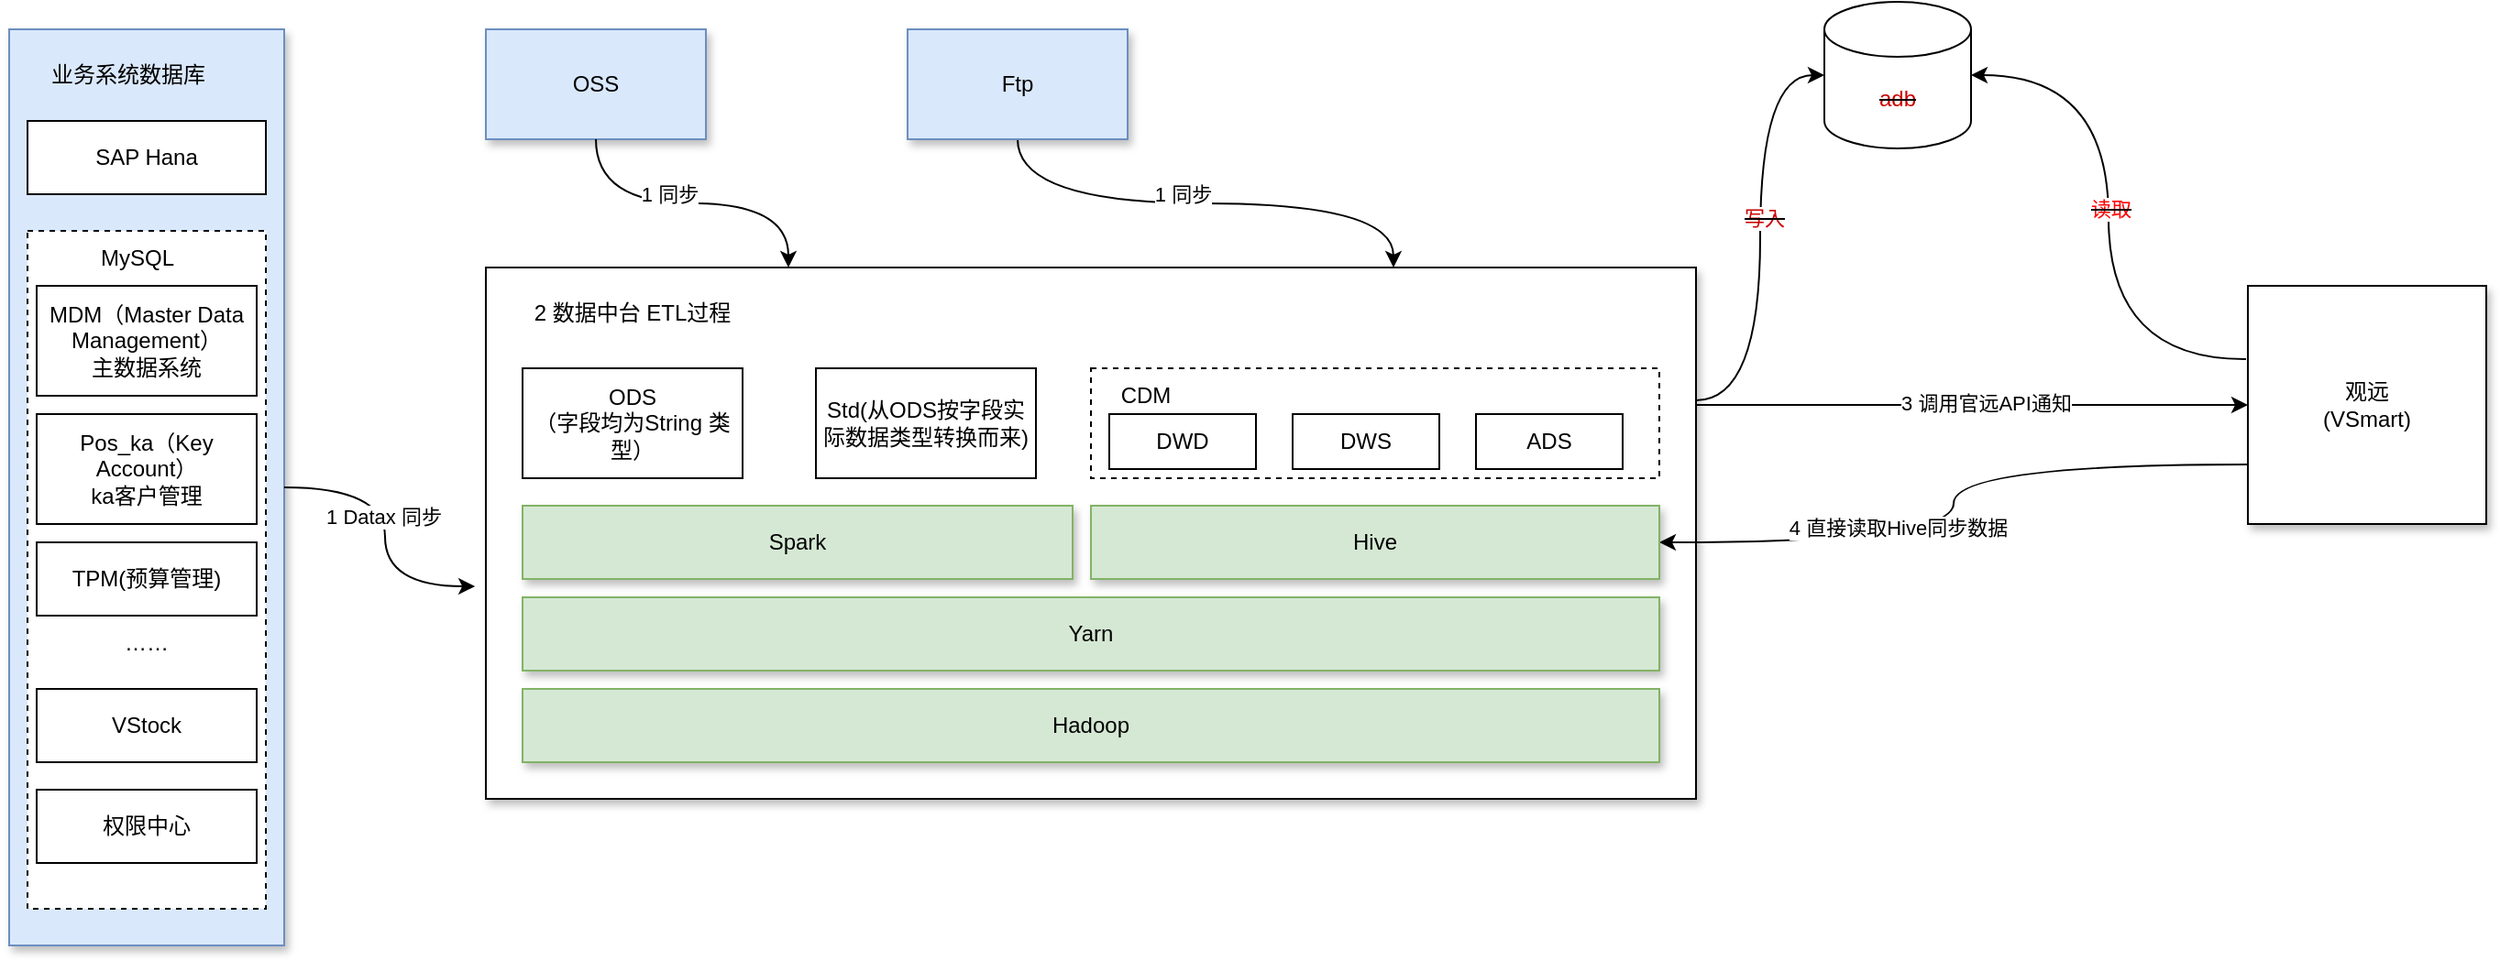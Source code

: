 <mxfile version="22.1.22" type="github">
  <diagram name="第 1 页" id="-EShnu_tk9d9TIDoHzpz">
    <mxGraphModel dx="1222" dy="686" grid="1" gridSize="10" guides="1" tooltips="1" connect="1" arrows="1" fold="1" page="1" pageScale="1" pageWidth="827" pageHeight="1169" math="0" shadow="0">
      <root>
        <mxCell id="0" />
        <mxCell id="1" parent="0" />
        <mxCell id="OW2NwJiljSmGnzwjPQtV-1" value="" style="rounded=0;whiteSpace=wrap;html=1;fillColor=#dae8fc;strokeColor=#6c8ebf;shadow=1;" parent="1" vertex="1">
          <mxGeometry x="20" y="150" width="150" height="500" as="geometry" />
        </mxCell>
        <mxCell id="OW2NwJiljSmGnzwjPQtV-2" value="业务系统数据库" style="text;strokeColor=none;align=center;fillColor=none;html=1;verticalAlign=middle;whiteSpace=wrap;rounded=0;" parent="1" vertex="1">
          <mxGeometry x="40" y="160" width="90" height="30" as="geometry" />
        </mxCell>
        <mxCell id="OW2NwJiljSmGnzwjPQtV-5" value="SAP Hana" style="rounded=0;whiteSpace=wrap;html=1;" parent="1" vertex="1">
          <mxGeometry x="30" y="200" width="130" height="40" as="geometry" />
        </mxCell>
        <mxCell id="OW2NwJiljSmGnzwjPQtV-6" value="" style="rounded=0;whiteSpace=wrap;html=1;dashed=1;" parent="1" vertex="1">
          <mxGeometry x="30" y="260" width="130" height="370" as="geometry" />
        </mxCell>
        <mxCell id="OW2NwJiljSmGnzwjPQtV-7" value="MySQL" style="text;strokeColor=none;align=center;fillColor=none;html=1;verticalAlign=middle;whiteSpace=wrap;rounded=0;" parent="1" vertex="1">
          <mxGeometry x="60" y="260" width="60" height="30" as="geometry" />
        </mxCell>
        <mxCell id="OW2NwJiljSmGnzwjPQtV-4" value="MDM（Master Data Management）&lt;br&gt;主数据系统" style="rounded=0;whiteSpace=wrap;html=1;" parent="1" vertex="1">
          <mxGeometry x="35" y="290" width="120" height="60" as="geometry" />
        </mxCell>
        <mxCell id="OW2NwJiljSmGnzwjPQtV-9" value="Pos_ka（Key Account）&lt;br&gt;ka客户管理" style="rounded=0;whiteSpace=wrap;html=1;" parent="1" vertex="1">
          <mxGeometry x="35" y="360" width="120" height="60" as="geometry" />
        </mxCell>
        <mxCell id="OW2NwJiljSmGnzwjPQtV-10" value="TPM(预算管理)" style="rounded=0;whiteSpace=wrap;html=1;" parent="1" vertex="1">
          <mxGeometry x="35" y="430" width="120" height="40" as="geometry" />
        </mxCell>
        <mxCell id="OW2NwJiljSmGnzwjPQtV-11" value="……" style="text;strokeColor=none;align=center;fillColor=none;html=1;verticalAlign=middle;whiteSpace=wrap;rounded=0;" parent="1" vertex="1">
          <mxGeometry x="65" y="470" width="60" height="30" as="geometry" />
        </mxCell>
        <mxCell id="OW2NwJiljSmGnzwjPQtV-12" value="VStock" style="rounded=0;whiteSpace=wrap;html=1;" parent="1" vertex="1">
          <mxGeometry x="35" y="510" width="120" height="40" as="geometry" />
        </mxCell>
        <mxCell id="OW2NwJiljSmGnzwjPQtV-48" style="edgeStyle=orthogonalEdgeStyle;rounded=0;orthogonalLoop=1;jettySize=auto;html=1;entryX=0;entryY=0.5;entryDx=0;entryDy=0;" parent="1" source="OW2NwJiljSmGnzwjPQtV-13" target="OW2NwJiljSmGnzwjPQtV-38" edge="1">
          <mxGeometry relative="1" as="geometry">
            <Array as="points">
              <mxPoint x="1020" y="355" />
              <mxPoint x="1020" y="355" />
            </Array>
          </mxGeometry>
        </mxCell>
        <mxCell id="OW2NwJiljSmGnzwjPQtV-49" value="3 调用官远API通知" style="edgeLabel;html=1;align=center;verticalAlign=middle;resizable=0;points=[];" parent="OW2NwJiljSmGnzwjPQtV-48" vertex="1" connectable="0">
          <mxGeometry x="0.05" y="1" relative="1" as="geometry">
            <mxPoint as="offset" />
          </mxGeometry>
        </mxCell>
        <mxCell id="OW2NwJiljSmGnzwjPQtV-13" value="" style="rounded=0;whiteSpace=wrap;html=1;shadow=1;" parent="1" vertex="1">
          <mxGeometry x="280" y="280" width="660" height="290" as="geometry" />
        </mxCell>
        <mxCell id="OW2NwJiljSmGnzwjPQtV-14" style="edgeStyle=orthogonalEdgeStyle;rounded=0;orthogonalLoop=1;jettySize=auto;html=1;entryX=-0.009;entryY=0.6;entryDx=0;entryDy=0;entryPerimeter=0;curved=1;" parent="1" source="OW2NwJiljSmGnzwjPQtV-1" target="OW2NwJiljSmGnzwjPQtV-13" edge="1">
          <mxGeometry relative="1" as="geometry" />
        </mxCell>
        <mxCell id="OW2NwJiljSmGnzwjPQtV-31" value="1 Datax 同步" style="edgeLabel;html=1;align=center;verticalAlign=middle;resizable=0;points=[];" parent="OW2NwJiljSmGnzwjPQtV-14" vertex="1" connectable="0">
          <mxGeometry x="-0.105" y="-1" relative="1" as="geometry">
            <mxPoint as="offset" />
          </mxGeometry>
        </mxCell>
        <mxCell id="OW2NwJiljSmGnzwjPQtV-16" value="OSS" style="rounded=0;whiteSpace=wrap;html=1;fillColor=#dae8fc;strokeColor=#6c8ebf;shadow=1;" parent="1" vertex="1">
          <mxGeometry x="280" y="150" width="120" height="60" as="geometry" />
        </mxCell>
        <mxCell id="OW2NwJiljSmGnzwjPQtV-19" style="edgeStyle=orthogonalEdgeStyle;rounded=0;orthogonalLoop=1;jettySize=auto;html=1;entryX=0.75;entryY=0;entryDx=0;entryDy=0;curved=1;" parent="1" source="OW2NwJiljSmGnzwjPQtV-17" target="OW2NwJiljSmGnzwjPQtV-13" edge="1">
          <mxGeometry relative="1" as="geometry" />
        </mxCell>
        <mxCell id="OW2NwJiljSmGnzwjPQtV-33" value="1 同步" style="edgeLabel;html=1;align=center;verticalAlign=middle;resizable=0;points=[];" parent="OW2NwJiljSmGnzwjPQtV-19" vertex="1" connectable="0">
          <mxGeometry x="-0.236" relative="1" as="geometry">
            <mxPoint x="20" y="-5" as="offset" />
          </mxGeometry>
        </mxCell>
        <mxCell id="OW2NwJiljSmGnzwjPQtV-17" value="Ftp" style="rounded=0;whiteSpace=wrap;html=1;fillColor=#dae8fc;strokeColor=#6c8ebf;shadow=1;" parent="1" vertex="1">
          <mxGeometry x="510" y="150" width="120" height="60" as="geometry" />
        </mxCell>
        <mxCell id="OW2NwJiljSmGnzwjPQtV-18" style="edgeStyle=orthogonalEdgeStyle;rounded=0;orthogonalLoop=1;jettySize=auto;html=1;entryX=0.25;entryY=0;entryDx=0;entryDy=0;curved=1;" parent="1" source="OW2NwJiljSmGnzwjPQtV-16" target="OW2NwJiljSmGnzwjPQtV-13" edge="1">
          <mxGeometry relative="1" as="geometry" />
        </mxCell>
        <mxCell id="OW2NwJiljSmGnzwjPQtV-32" value="1 同步" style="edgeLabel;html=1;align=center;verticalAlign=middle;resizable=0;points=[];" parent="OW2NwJiljSmGnzwjPQtV-18" vertex="1" connectable="0">
          <mxGeometry x="-0.029" y="-2" relative="1" as="geometry">
            <mxPoint x="-10" y="-7" as="offset" />
          </mxGeometry>
        </mxCell>
        <mxCell id="OW2NwJiljSmGnzwjPQtV-20" value="ODS&lt;br&gt;（字段均为String 类型）" style="rounded=0;whiteSpace=wrap;html=1;" parent="1" vertex="1">
          <mxGeometry x="300" y="335" width="120" height="60" as="geometry" />
        </mxCell>
        <mxCell id="OW2NwJiljSmGnzwjPQtV-21" value="2 数据中台 ETL过程" style="text;strokeColor=none;align=center;fillColor=none;html=1;verticalAlign=middle;whiteSpace=wrap;rounded=0;" parent="1" vertex="1">
          <mxGeometry x="295" y="290" width="130" height="30" as="geometry" />
        </mxCell>
        <mxCell id="OW2NwJiljSmGnzwjPQtV-22" value="Std(从ODS按字段实际数据类型转换而来)" style="rounded=0;whiteSpace=wrap;html=1;" parent="1" vertex="1">
          <mxGeometry x="460" y="335" width="120" height="60" as="geometry" />
        </mxCell>
        <mxCell id="OW2NwJiljSmGnzwjPQtV-23" value="" style="rounded=0;whiteSpace=wrap;html=1;dashed=1;" parent="1" vertex="1">
          <mxGeometry x="610" y="335" width="310" height="60" as="geometry" />
        </mxCell>
        <mxCell id="OW2NwJiljSmGnzwjPQtV-24" value="CDM" style="text;strokeColor=none;align=center;fillColor=none;html=1;verticalAlign=middle;whiteSpace=wrap;rounded=0;" parent="1" vertex="1">
          <mxGeometry x="620" y="335" width="40" height="30" as="geometry" />
        </mxCell>
        <mxCell id="OW2NwJiljSmGnzwjPQtV-25" value="DWD" style="rounded=0;whiteSpace=wrap;html=1;" parent="1" vertex="1">
          <mxGeometry x="620" y="360" width="80" height="30" as="geometry" />
        </mxCell>
        <mxCell id="OW2NwJiljSmGnzwjPQtV-26" value="DWS" style="rounded=0;whiteSpace=wrap;html=1;" parent="1" vertex="1">
          <mxGeometry x="720" y="360" width="80" height="30" as="geometry" />
        </mxCell>
        <mxCell id="OW2NwJiljSmGnzwjPQtV-27" value="ADS" style="rounded=0;whiteSpace=wrap;html=1;" parent="1" vertex="1">
          <mxGeometry x="820" y="360" width="80" height="30" as="geometry" />
        </mxCell>
        <mxCell id="OW2NwJiljSmGnzwjPQtV-30" value="&lt;strike&gt;&lt;font color=&quot;#cc0000&quot;&gt;adb&lt;/font&gt;&lt;/strike&gt;" style="shape=cylinder3;whiteSpace=wrap;html=1;boundedLbl=1;backgroundOutline=1;size=15;" parent="1" vertex="1">
          <mxGeometry x="1010" y="135" width="80" height="80" as="geometry" />
        </mxCell>
        <mxCell id="OW2NwJiljSmGnzwjPQtV-34" style="edgeStyle=orthogonalEdgeStyle;rounded=0;orthogonalLoop=1;jettySize=auto;html=1;entryX=0;entryY=0.5;entryDx=0;entryDy=0;entryPerimeter=0;curved=1;exitX=1;exitY=0.25;exitDx=0;exitDy=0;" parent="1" source="OW2NwJiljSmGnzwjPQtV-13" target="OW2NwJiljSmGnzwjPQtV-30" edge="1">
          <mxGeometry relative="1" as="geometry" />
        </mxCell>
        <mxCell id="OW2NwJiljSmGnzwjPQtV-37" value="&lt;strike&gt;&lt;font color=&quot;#cc0000&quot;&gt;写入&lt;/font&gt;&lt;/strike&gt;" style="edgeLabel;html=1;align=center;verticalAlign=middle;resizable=0;points=[];" parent="OW2NwJiljSmGnzwjPQtV-34" vertex="1" connectable="0">
          <mxGeometry x="0.087" y="-2" relative="1" as="geometry">
            <mxPoint as="offset" />
          </mxGeometry>
        </mxCell>
        <mxCell id="OW2NwJiljSmGnzwjPQtV-46" style="edgeStyle=orthogonalEdgeStyle;rounded=0;orthogonalLoop=1;jettySize=auto;html=1;entryX=1;entryY=0.5;entryDx=0;entryDy=0;exitX=0;exitY=0.75;exitDx=0;exitDy=0;curved=1;" parent="1" source="OW2NwJiljSmGnzwjPQtV-38" target="OW2NwJiljSmGnzwjPQtV-44" edge="1">
          <mxGeometry relative="1" as="geometry" />
        </mxCell>
        <mxCell id="OW2NwJiljSmGnzwjPQtV-47" value="4 直接读取Hive同步数据" style="edgeLabel;html=1;align=center;verticalAlign=middle;resizable=0;points=[];" parent="OW2NwJiljSmGnzwjPQtV-46" vertex="1" connectable="0">
          <mxGeometry x="0.076" y="-4" relative="1" as="geometry">
            <mxPoint x="-27" y="-1" as="offset" />
          </mxGeometry>
        </mxCell>
        <mxCell id="OW2NwJiljSmGnzwjPQtV-38" value="观远&lt;br&gt;(VSmart)" style="whiteSpace=wrap;html=1;aspect=fixed;shadow=1;" parent="1" vertex="1">
          <mxGeometry x="1241" y="290" width="130" height="130" as="geometry" />
        </mxCell>
        <mxCell id="OW2NwJiljSmGnzwjPQtV-39" style="edgeStyle=orthogonalEdgeStyle;rounded=0;orthogonalLoop=1;jettySize=auto;html=1;entryX=1;entryY=0.5;entryDx=0;entryDy=0;entryPerimeter=0;curved=1;" parent="1" target="OW2NwJiljSmGnzwjPQtV-30" edge="1">
          <mxGeometry relative="1" as="geometry">
            <mxPoint x="1240" y="330" as="sourcePoint" />
          </mxGeometry>
        </mxCell>
        <mxCell id="OW2NwJiljSmGnzwjPQtV-40" value="&lt;strike&gt;&lt;font color=&quot;#ff0000&quot;&gt;读取&lt;/font&gt;&lt;/strike&gt;" style="edgeLabel;html=1;align=center;verticalAlign=middle;resizable=0;points=[];" parent="OW2NwJiljSmGnzwjPQtV-39" vertex="1" connectable="0">
          <mxGeometry x="0.03" relative="1" as="geometry">
            <mxPoint x="1" as="offset" />
          </mxGeometry>
        </mxCell>
        <mxCell id="OW2NwJiljSmGnzwjPQtV-42" value="Hadoop" style="rounded=0;whiteSpace=wrap;html=1;fillColor=#d5e8d4;strokeColor=#82b366;shadow=1;" parent="1" vertex="1">
          <mxGeometry x="300" y="510" width="620" height="40" as="geometry" />
        </mxCell>
        <mxCell id="OW2NwJiljSmGnzwjPQtV-43" value="Spark" style="rounded=0;whiteSpace=wrap;html=1;fillColor=#d5e8d4;strokeColor=#82b366;shadow=1;" parent="1" vertex="1">
          <mxGeometry x="300" y="410" width="300" height="40" as="geometry" />
        </mxCell>
        <mxCell id="OW2NwJiljSmGnzwjPQtV-44" value="Hive" style="rounded=0;whiteSpace=wrap;html=1;fillColor=#d5e8d4;strokeColor=#82b366;shadow=1;" parent="1" vertex="1">
          <mxGeometry x="610" y="410" width="310" height="40" as="geometry" />
        </mxCell>
        <mxCell id="OW2NwJiljSmGnzwjPQtV-45" value="Yarn" style="rounded=0;whiteSpace=wrap;html=1;fillColor=#d5e8d4;strokeColor=#82b366;shadow=1;" parent="1" vertex="1">
          <mxGeometry x="300" y="460" width="620" height="40" as="geometry" />
        </mxCell>
        <mxCell id="JTD08XN9TSS55gCmz0VN-1" style="edgeStyle=orthogonalEdgeStyle;rounded=0;orthogonalLoop=1;jettySize=auto;html=1;exitX=0.5;exitY=1;exitDx=0;exitDy=0;" edge="1" parent="1" source="OW2NwJiljSmGnzwjPQtV-12" target="OW2NwJiljSmGnzwjPQtV-12">
          <mxGeometry relative="1" as="geometry" />
        </mxCell>
        <mxCell id="JTD08XN9TSS55gCmz0VN-3" style="edgeStyle=orthogonalEdgeStyle;rounded=0;orthogonalLoop=1;jettySize=auto;html=1;exitX=0.5;exitY=1;exitDx=0;exitDy=0;" edge="1" parent="1" source="OW2NwJiljSmGnzwjPQtV-12" target="OW2NwJiljSmGnzwjPQtV-12">
          <mxGeometry relative="1" as="geometry" />
        </mxCell>
        <mxCell id="JTD08XN9TSS55gCmz0VN-4" value="权限中心" style="rounded=0;whiteSpace=wrap;html=1;" vertex="1" parent="1">
          <mxGeometry x="35" y="565" width="120" height="40" as="geometry" />
        </mxCell>
      </root>
    </mxGraphModel>
  </diagram>
</mxfile>

